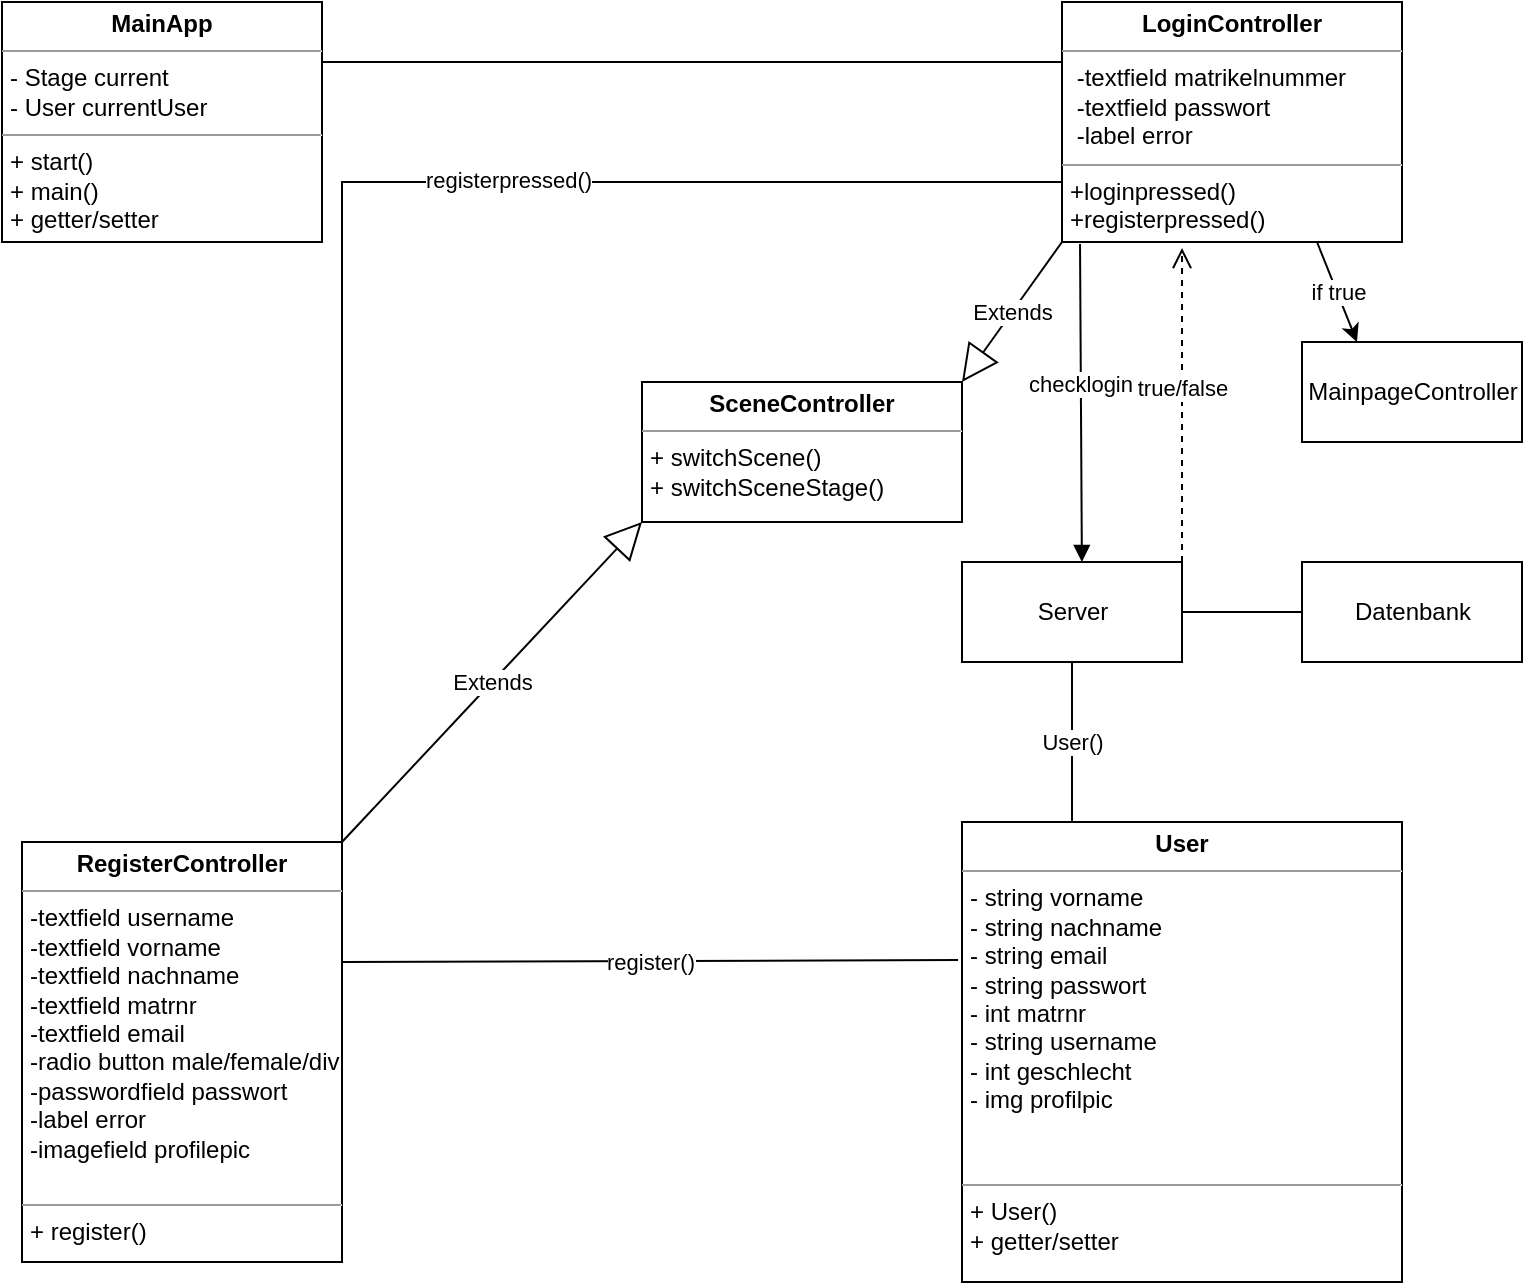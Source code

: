 <mxfile version="17.4.6" type="device"><diagram id="Dg2JearMD9lQM4VJ0PBy" name="Page-4"><mxGraphModel dx="1422" dy="762" grid="1" gridSize="10" guides="1" tooltips="1" connect="1" arrows="1" fold="1" page="1" pageScale="1" pageWidth="827" pageHeight="1169" math="0" shadow="0"><root><mxCell id="0"/><mxCell id="1" parent="0"/><mxCell id="tLEOtQsgwLeZqC_XNWVk-12" value="&lt;p style=&quot;margin: 0px ; margin-top: 4px ; text-align: center&quot;&gt;&lt;b&gt;LoginController&lt;/b&gt;&lt;/p&gt;&lt;hr size=&quot;1&quot;&gt;&lt;p style=&quot;margin: 0px ; margin-left: 4px&quot;&gt;&amp;nbsp;-textfield matrikelnummer&lt;/p&gt;&lt;p style=&quot;margin: 0px ; margin-left: 4px&quot;&gt;&amp;nbsp;-textfield passwort&lt;/p&gt;&lt;p style=&quot;margin: 0px ; margin-left: 4px&quot;&gt;&amp;nbsp;-label error&lt;/p&gt;&lt;hr size=&quot;1&quot;&gt;&lt;p style=&quot;margin: 0px ; margin-left: 4px&quot;&gt;+loginpressed()&lt;/p&gt;&lt;p style=&quot;margin: 0px ; margin-left: 4px&quot;&gt;+registerpressed()&lt;/p&gt;" style="verticalAlign=top;align=left;overflow=fill;fontSize=12;fontFamily=Helvetica;html=1;" vertex="1" parent="1"><mxGeometry x="580" y="50" width="170" height="120" as="geometry"/></mxCell><mxCell id="tLEOtQsgwLeZqC_XNWVk-13" value="&lt;p style=&quot;margin: 0px ; margin-top: 4px ; text-align: center&quot;&gt;&lt;b&gt;SceneController&lt;/b&gt;&lt;/p&gt;&lt;hr size=&quot;1&quot;&gt;&lt;p style=&quot;margin: 0px ; margin-left: 4px&quot;&gt;&lt;span&gt;+ switchScene()&lt;/span&gt;&lt;/p&gt;&lt;p style=&quot;margin: 0px ; margin-left: 4px&quot;&gt;&lt;span&gt;+ switchSceneStage()&lt;/span&gt;&lt;/p&gt;" style="verticalAlign=top;align=left;overflow=fill;fontSize=12;fontFamily=Helvetica;html=1;" vertex="1" parent="1"><mxGeometry x="370" y="240" width="160" height="70" as="geometry"/></mxCell><mxCell id="tLEOtQsgwLeZqC_XNWVk-14" value="&lt;p style=&quot;margin: 0px ; margin-top: 4px ; text-align: center&quot;&gt;&lt;b&gt;RegisterController&lt;/b&gt;&lt;/p&gt;&lt;hr size=&quot;1&quot;&gt;&lt;p style=&quot;margin: 0px ; margin-left: 4px&quot;&gt;-textfield username&lt;/p&gt;&lt;p style=&quot;margin: 0px ; margin-left: 4px&quot;&gt;&lt;span&gt;-textfield vorname&lt;/span&gt;&lt;/p&gt;&lt;p style=&quot;margin: 0px ; margin-left: 4px&quot;&gt;-textfield nachname&lt;/p&gt;&lt;p style=&quot;margin: 0px ; margin-left: 4px&quot;&gt;-textfield matrnr&lt;/p&gt;&lt;p style=&quot;margin: 0px ; margin-left: 4px&quot;&gt;-textfield email&lt;/p&gt;&lt;p style=&quot;margin: 0px ; margin-left: 4px&quot;&gt;-radio button male/female/div&lt;/p&gt;&lt;p style=&quot;margin: 0px ; margin-left: 4px&quot;&gt;-passwordfield passwort&lt;/p&gt;&lt;p style=&quot;margin: 0px ; margin-left: 4px&quot;&gt;-label error&lt;/p&gt;&lt;p style=&quot;margin: 0px ; margin-left: 4px&quot;&gt;-imagefield profilepic&lt;/p&gt;&lt;p style=&quot;margin: 0px ; margin-left: 4px&quot;&gt;&lt;br&gt;&lt;/p&gt;&lt;hr size=&quot;1&quot;&gt;&lt;p style=&quot;margin: 0px ; margin-left: 4px&quot;&gt;+ register()&lt;/p&gt;" style="verticalAlign=top;align=left;overflow=fill;fontSize=12;fontFamily=Helvetica;html=1;" vertex="1" parent="1"><mxGeometry x="60" y="470" width="160" height="210" as="geometry"/></mxCell><mxCell id="tLEOtQsgwLeZqC_XNWVk-16" value="&lt;p style=&quot;margin: 0px ; margin-top: 4px ; text-align: center&quot;&gt;&lt;b&gt;User&lt;/b&gt;&lt;/p&gt;&lt;hr size=&quot;1&quot;&gt;&lt;p style=&quot;margin: 0px ; margin-left: 4px&quot;&gt;- string vorname&lt;/p&gt;&lt;p style=&quot;margin: 0px ; margin-left: 4px&quot;&gt;- string nachname&lt;/p&gt;&lt;p style=&quot;margin: 0px ; margin-left: 4px&quot;&gt;- string email&lt;/p&gt;&lt;p style=&quot;margin: 0px ; margin-left: 4px&quot;&gt;- string passwort&lt;/p&gt;&lt;p style=&quot;margin: 0px ; margin-left: 4px&quot;&gt;- int matrnr&lt;/p&gt;&lt;p style=&quot;margin: 0px ; margin-left: 4px&quot;&gt;- string username&lt;/p&gt;&lt;p style=&quot;margin: 0px ; margin-left: 4px&quot;&gt;- int geschlecht&lt;/p&gt;&lt;p style=&quot;margin: 0px ; margin-left: 4px&quot;&gt;- img profilpic&lt;/p&gt;&lt;p style=&quot;margin: 0px ; margin-left: 4px&quot;&gt;&lt;br&gt;&lt;/p&gt;&lt;p style=&quot;margin: 0px ; margin-left: 4px&quot;&gt;&lt;br&gt;&lt;/p&gt;&lt;hr size=&quot;1&quot;&gt;&lt;p style=&quot;margin: 0px ; margin-left: 4px&quot;&gt;+ User()&lt;/p&gt;&lt;p style=&quot;margin: 0px ; margin-left: 4px&quot;&gt;+ getter/setter&lt;/p&gt;" style="verticalAlign=top;align=left;overflow=fill;fontSize=12;fontFamily=Helvetica;html=1;" vertex="1" parent="1"><mxGeometry x="530" y="460" width="220" height="230" as="geometry"/></mxCell><mxCell id="tLEOtQsgwLeZqC_XNWVk-17" value="&lt;p style=&quot;margin: 0px ; margin-top: 4px ; text-align: center&quot;&gt;&lt;b&gt;MainApp&lt;/b&gt;&lt;/p&gt;&lt;hr size=&quot;1&quot;&gt;&lt;p style=&quot;margin: 0px ; margin-left: 4px&quot;&gt;- Stage current&lt;/p&gt;&lt;p style=&quot;margin: 0px ; margin-left: 4px&quot;&gt;- User currentUser&lt;/p&gt;&lt;hr size=&quot;1&quot;&gt;&lt;p style=&quot;margin: 0px ; margin-left: 4px&quot;&gt;+ start()&lt;/p&gt;&lt;p style=&quot;margin: 0px ; margin-left: 4px&quot;&gt;+ main()&lt;/p&gt;&lt;p style=&quot;margin: 0px ; margin-left: 4px&quot;&gt;+ getter/setter&lt;/p&gt;&lt;p style=&quot;margin: 0px ; margin-left: 4px&quot;&gt;&lt;br&gt;&lt;/p&gt;" style="verticalAlign=top;align=left;overflow=fill;fontSize=12;fontFamily=Helvetica;html=1;" vertex="1" parent="1"><mxGeometry x="50" y="50" width="160" height="120" as="geometry"/></mxCell><mxCell id="tLEOtQsgwLeZqC_XNWVk-19" value="Extends" style="endArrow=block;endSize=16;endFill=0;html=1;rounded=0;exitX=0;exitY=1;exitDx=0;exitDy=0;entryX=1;entryY=0;entryDx=0;entryDy=0;" edge="1" parent="1" source="tLEOtQsgwLeZqC_XNWVk-12" target="tLEOtQsgwLeZqC_XNWVk-13"><mxGeometry width="160" relative="1" as="geometry"><mxPoint x="330" y="390" as="sourcePoint"/><mxPoint x="490" y="390" as="targetPoint"/></mxGeometry></mxCell><mxCell id="tLEOtQsgwLeZqC_XNWVk-20" value="Extends" style="endArrow=block;endSize=16;endFill=0;html=1;rounded=0;exitX=1;exitY=0;exitDx=0;exitDy=0;entryX=0;entryY=1;entryDx=0;entryDy=0;" edge="1" parent="1" source="tLEOtQsgwLeZqC_XNWVk-14" target="tLEOtQsgwLeZqC_XNWVk-13"><mxGeometry width="160" relative="1" as="geometry"><mxPoint x="330" y="390" as="sourcePoint"/><mxPoint x="490" y="390" as="targetPoint"/></mxGeometry></mxCell><mxCell id="tLEOtQsgwLeZqC_XNWVk-21" value="Datenbank" style="html=1;" vertex="1" parent="1"><mxGeometry x="700" y="330" width="110" height="50" as="geometry"/></mxCell><mxCell id="tLEOtQsgwLeZqC_XNWVk-23" value="checklogin" style="html=1;verticalAlign=bottom;endArrow=block;rounded=0;entryX=0.545;entryY=0;entryDx=0;entryDy=0;exitX=0.053;exitY=1.008;exitDx=0;exitDy=0;exitPerimeter=0;entryPerimeter=0;" edge="1" parent="1" source="tLEOtQsgwLeZqC_XNWVk-12" target="tLEOtQsgwLeZqC_XNWVk-30"><mxGeometry width="80" relative="1" as="geometry"><mxPoint x="755" y="180" as="sourcePoint"/><mxPoint x="450" y="390" as="targetPoint"/><Array as="points"/></mxGeometry></mxCell><mxCell id="tLEOtQsgwLeZqC_XNWVk-24" value="true/false" style="html=1;verticalAlign=bottom;endArrow=open;dashed=1;endSize=8;rounded=0;exitX=1;exitY=0;exitDx=0;exitDy=0;entryX=0.353;entryY=1.025;entryDx=0;entryDy=0;entryPerimeter=0;" edge="1" parent="1" source="tLEOtQsgwLeZqC_XNWVk-30" target="tLEOtQsgwLeZqC_XNWVk-12"><mxGeometry relative="1" as="geometry"><mxPoint x="450" y="390" as="sourcePoint"/><mxPoint x="670" y="180" as="targetPoint"/></mxGeometry></mxCell><mxCell id="tLEOtQsgwLeZqC_XNWVk-26" value="" style="endArrow=none;html=1;rounded=0;exitX=1;exitY=0.25;exitDx=0;exitDy=0;entryX=0;entryY=0.25;entryDx=0;entryDy=0;" edge="1" parent="1" source="tLEOtQsgwLeZqC_XNWVk-17" target="tLEOtQsgwLeZqC_XNWVk-12"><mxGeometry width="50" height="50" relative="1" as="geometry"><mxPoint x="390" y="420" as="sourcePoint"/><mxPoint x="570" y="80" as="targetPoint"/></mxGeometry></mxCell><mxCell id="tLEOtQsgwLeZqC_XNWVk-27" value="registerpressed()" style="endArrow=none;html=1;rounded=0;entryX=0;entryY=0.75;entryDx=0;entryDy=0;exitX=1;exitY=0;exitDx=0;exitDy=0;" edge="1" parent="1" source="tLEOtQsgwLeZqC_XNWVk-14" target="tLEOtQsgwLeZqC_XNWVk-12"><mxGeometry x="0.195" y="1" width="50" height="50" relative="1" as="geometry"><mxPoint x="230" y="460" as="sourcePoint"/><mxPoint x="440" y="370" as="targetPoint"/><Array as="points"><mxPoint x="220" y="140"/></Array><mxPoint as="offset"/></mxGeometry></mxCell><mxCell id="tLEOtQsgwLeZqC_XNWVk-28" value="register()" style="endArrow=none;html=1;rounded=0;exitX=1;exitY=0.286;exitDx=0;exitDy=0;exitPerimeter=0;entryX=-0.009;entryY=0.3;entryDx=0;entryDy=0;entryPerimeter=0;" edge="1" parent="1" source="tLEOtQsgwLeZqC_XNWVk-14" target="tLEOtQsgwLeZqC_XNWVk-16"><mxGeometry width="50" height="50" relative="1" as="geometry"><mxPoint x="390" y="420" as="sourcePoint"/><mxPoint x="530" y="480" as="targetPoint"/></mxGeometry></mxCell><mxCell id="tLEOtQsgwLeZqC_XNWVk-29" value="User()" style="endArrow=none;html=1;rounded=0;entryX=0.5;entryY=1;entryDx=0;entryDy=0;exitX=0.25;exitY=0;exitDx=0;exitDy=0;" edge="1" parent="1" source="tLEOtQsgwLeZqC_XNWVk-16" target="tLEOtQsgwLeZqC_XNWVk-30"><mxGeometry width="50" height="50" relative="1" as="geometry"><mxPoint x="710" y="340" as="sourcePoint"/><mxPoint x="760" y="290" as="targetPoint"/></mxGeometry></mxCell><mxCell id="tLEOtQsgwLeZqC_XNWVk-30" value="Server" style="html=1;" vertex="1" parent="1"><mxGeometry x="530" y="330" width="110" height="50" as="geometry"/></mxCell><mxCell id="tLEOtQsgwLeZqC_XNWVk-33" value="" style="endArrow=none;html=1;rounded=0;exitX=1;exitY=0.5;exitDx=0;exitDy=0;entryX=0;entryY=0.5;entryDx=0;entryDy=0;" edge="1" parent="1" source="tLEOtQsgwLeZqC_XNWVk-30" target="tLEOtQsgwLeZqC_XNWVk-21"><mxGeometry width="50" height="50" relative="1" as="geometry"><mxPoint x="650" y="310" as="sourcePoint"/><mxPoint x="700" y="260" as="targetPoint"/><Array as="points"/></mxGeometry></mxCell><mxCell id="tLEOtQsgwLeZqC_XNWVk-35" value="MainpageController" style="html=1;" vertex="1" parent="1"><mxGeometry x="700" y="220" width="110" height="50" as="geometry"/></mxCell><mxCell id="tLEOtQsgwLeZqC_XNWVk-36" value="" style="endArrow=classic;html=1;rounded=0;exitX=0.75;exitY=1;exitDx=0;exitDy=0;entryX=0.25;entryY=0;entryDx=0;entryDy=0;" edge="1" parent="1" source="tLEOtQsgwLeZqC_XNWVk-12" target="tLEOtQsgwLeZqC_XNWVk-35"><mxGeometry relative="1" as="geometry"><mxPoint x="710" y="190" as="sourcePoint"/><mxPoint x="810" y="190" as="targetPoint"/></mxGeometry></mxCell><mxCell id="tLEOtQsgwLeZqC_XNWVk-37" value="if true" style="edgeLabel;resizable=0;html=1;align=center;verticalAlign=middle;" connectable="0" vertex="1" parent="tLEOtQsgwLeZqC_XNWVk-36"><mxGeometry relative="1" as="geometry"/></mxCell></root></mxGraphModel></diagram></mxfile>